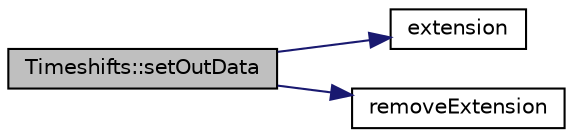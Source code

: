 digraph "Timeshifts::setOutData"
{
 // LATEX_PDF_SIZE
  edge [fontname="Helvetica",fontsize="10",labelfontname="Helvetica",labelfontsize="10"];
  node [fontname="Helvetica",fontsize="10",shape=record];
  rankdir="LR";
  Node1 [label="Timeshifts::setOutData",height=0.2,width=0.4,color="black", fillcolor="grey75", style="filled", fontcolor="black",tooltip="Set output file name of the timeshifts data."];
  Node1 -> Node2 [color="midnightblue",fontsize="10",style="solid",fontname="Helvetica"];
  Node2 [label="extension",height=0.2,width=0.4,color="black", fillcolor="white", style="filled",URL="$files__functions_8hpp.html#a321abbd0681c4da012deaf49122389c5",tooltip=" "];
  Node1 -> Node3 [color="midnightblue",fontsize="10",style="solid",fontname="Helvetica"];
  Node3 [label="removeExtension",height=0.2,width=0.4,color="black", fillcolor="white", style="filled",URL="$files__functions_8hpp.html#a658fd83a6ed34994ff0742273a3cc358",tooltip=" "];
}

